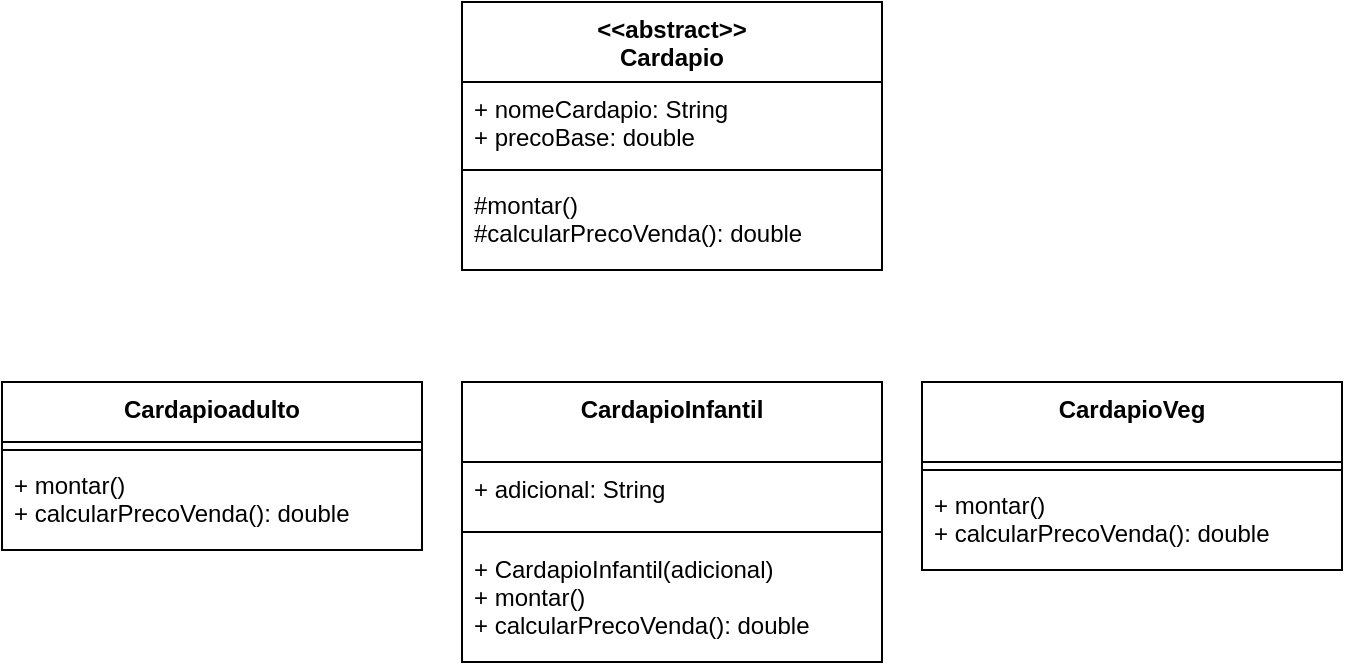 <mxfile version="15.5.5" type="github">
  <diagram id="ATZofrC0FP9jJyXMx9D0" name="Page-1">
    <mxGraphModel dx="716" dy="426" grid="1" gridSize="10" guides="1" tooltips="1" connect="1" arrows="1" fold="1" page="1" pageScale="1" pageWidth="827" pageHeight="1169" math="0" shadow="0">
      <root>
        <mxCell id="0" />
        <mxCell id="1" parent="0" />
        <mxCell id="OzavvVWusO-42MRsuHtR-1" value="&lt;&lt;abstract&gt;&gt;&#xa;Cardapio" style="swimlane;fontStyle=1;align=center;verticalAlign=top;childLayout=stackLayout;horizontal=1;startSize=40;horizontalStack=0;resizeParent=1;resizeParentMax=0;resizeLast=0;collapsible=1;marginBottom=0;" vertex="1" parent="1">
          <mxGeometry x="300" y="220" width="210" height="134" as="geometry" />
        </mxCell>
        <mxCell id="OzavvVWusO-42MRsuHtR-2" value="+ nomeCardapio: String&#xa;+ precoBase: double" style="text;strokeColor=none;fillColor=none;align=left;verticalAlign=top;spacingLeft=4;spacingRight=4;overflow=hidden;rotatable=0;points=[[0,0.5],[1,0.5]];portConstraint=eastwest;" vertex="1" parent="OzavvVWusO-42MRsuHtR-1">
          <mxGeometry y="40" width="210" height="40" as="geometry" />
        </mxCell>
        <mxCell id="OzavvVWusO-42MRsuHtR-3" value="" style="line;strokeWidth=1;fillColor=none;align=left;verticalAlign=middle;spacingTop=-1;spacingLeft=3;spacingRight=3;rotatable=0;labelPosition=right;points=[];portConstraint=eastwest;" vertex="1" parent="OzavvVWusO-42MRsuHtR-1">
          <mxGeometry y="80" width="210" height="8" as="geometry" />
        </mxCell>
        <mxCell id="OzavvVWusO-42MRsuHtR-4" value="#montar()&#xa;#calcularPrecoVenda(): double" style="text;strokeColor=none;fillColor=none;align=left;verticalAlign=top;spacingLeft=4;spacingRight=4;overflow=hidden;rotatable=0;points=[[0,0.5],[1,0.5]];portConstraint=eastwest;" vertex="1" parent="OzavvVWusO-42MRsuHtR-1">
          <mxGeometry y="88" width="210" height="46" as="geometry" />
        </mxCell>
        <mxCell id="OzavvVWusO-42MRsuHtR-5" value="Cardapioadulto" style="swimlane;fontStyle=1;align=center;verticalAlign=top;childLayout=stackLayout;horizontal=1;startSize=30;horizontalStack=0;resizeParent=1;resizeParentMax=0;resizeLast=0;collapsible=1;marginBottom=0;" vertex="1" parent="1">
          <mxGeometry x="70" y="410" width="210" height="84" as="geometry" />
        </mxCell>
        <mxCell id="OzavvVWusO-42MRsuHtR-7" value="" style="line;strokeWidth=1;fillColor=none;align=left;verticalAlign=middle;spacingTop=-1;spacingLeft=3;spacingRight=3;rotatable=0;labelPosition=right;points=[];portConstraint=eastwest;" vertex="1" parent="OzavvVWusO-42MRsuHtR-5">
          <mxGeometry y="30" width="210" height="8" as="geometry" />
        </mxCell>
        <mxCell id="OzavvVWusO-42MRsuHtR-8" value="+ montar()&#xa;+ calcularPrecoVenda(): double" style="text;strokeColor=none;fillColor=none;align=left;verticalAlign=top;spacingLeft=4;spacingRight=4;overflow=hidden;rotatable=0;points=[[0,0.5],[1,0.5]];portConstraint=eastwest;" vertex="1" parent="OzavvVWusO-42MRsuHtR-5">
          <mxGeometry y="38" width="210" height="46" as="geometry" />
        </mxCell>
        <mxCell id="OzavvVWusO-42MRsuHtR-9" value="CardapioInfantil" style="swimlane;fontStyle=1;align=center;verticalAlign=top;childLayout=stackLayout;horizontal=1;startSize=40;horizontalStack=0;resizeParent=1;resizeParentMax=0;resizeLast=0;collapsible=1;marginBottom=0;" vertex="1" parent="1">
          <mxGeometry x="300" y="410" width="210" height="140" as="geometry" />
        </mxCell>
        <mxCell id="OzavvVWusO-42MRsuHtR-22" value="+ adicional: String" style="text;strokeColor=none;fillColor=none;align=left;verticalAlign=top;spacingLeft=4;spacingRight=4;overflow=hidden;rotatable=0;points=[[0,0.5],[1,0.5]];portConstraint=eastwest;" vertex="1" parent="OzavvVWusO-42MRsuHtR-9">
          <mxGeometry y="40" width="210" height="30" as="geometry" />
        </mxCell>
        <mxCell id="OzavvVWusO-42MRsuHtR-11" value="" style="line;strokeWidth=1;fillColor=none;align=left;verticalAlign=middle;spacingTop=-1;spacingLeft=3;spacingRight=3;rotatable=0;labelPosition=right;points=[];portConstraint=eastwest;" vertex="1" parent="OzavvVWusO-42MRsuHtR-9">
          <mxGeometry y="70" width="210" height="10" as="geometry" />
        </mxCell>
        <mxCell id="OzavvVWusO-42MRsuHtR-12" value="+ CardapioInfantil(adicional)&#xa;+ montar()&#xa;+ calcularPrecoVenda(): double" style="text;strokeColor=none;fillColor=none;align=left;verticalAlign=top;spacingLeft=4;spacingRight=4;overflow=hidden;rotatable=0;points=[[0,0.5],[1,0.5]];portConstraint=eastwest;" vertex="1" parent="OzavvVWusO-42MRsuHtR-9">
          <mxGeometry y="80" width="210" height="60" as="geometry" />
        </mxCell>
        <mxCell id="OzavvVWusO-42MRsuHtR-13" value="CardapioVeg" style="swimlane;fontStyle=1;align=center;verticalAlign=top;childLayout=stackLayout;horizontal=1;startSize=40;horizontalStack=0;resizeParent=1;resizeParentMax=0;resizeLast=0;collapsible=1;marginBottom=0;" vertex="1" parent="1">
          <mxGeometry x="530" y="410" width="210" height="94" as="geometry" />
        </mxCell>
        <mxCell id="OzavvVWusO-42MRsuHtR-15" value="" style="line;strokeWidth=1;fillColor=none;align=left;verticalAlign=middle;spacingTop=-1;spacingLeft=3;spacingRight=3;rotatable=0;labelPosition=right;points=[];portConstraint=eastwest;" vertex="1" parent="OzavvVWusO-42MRsuHtR-13">
          <mxGeometry y="40" width="210" height="8" as="geometry" />
        </mxCell>
        <mxCell id="OzavvVWusO-42MRsuHtR-16" value="+ montar()&#xa;+ calcularPrecoVenda(): double" style="text;strokeColor=none;fillColor=none;align=left;verticalAlign=top;spacingLeft=4;spacingRight=4;overflow=hidden;rotatable=0;points=[[0,0.5],[1,0.5]];portConstraint=eastwest;" vertex="1" parent="OzavvVWusO-42MRsuHtR-13">
          <mxGeometry y="48" width="210" height="46" as="geometry" />
        </mxCell>
      </root>
    </mxGraphModel>
  </diagram>
</mxfile>
